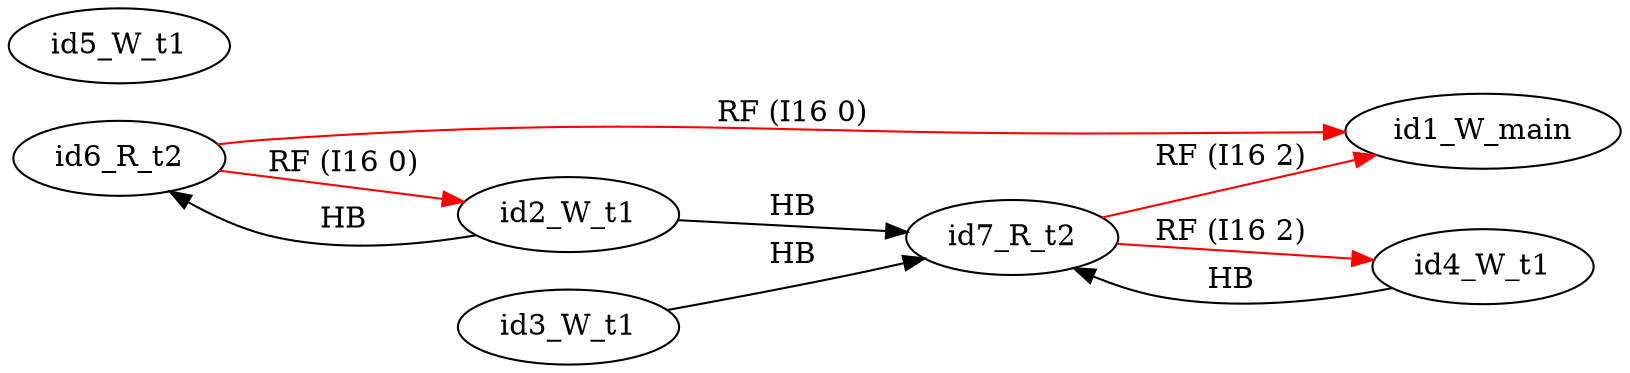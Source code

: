 digraph memory_model {
rankdir=LR;
splines=true; esep=0.5;
id6_R_t2 -> id1_W_main [label = "RF (I16 0)", color="red"];
id6_R_t2 -> id2_W_t1 [label = "RF (I16 0)", color="red"];
id7_R_t2 -> id1_W_main [label = "RF (I16 2)", color="red"];
id7_R_t2 -> id4_W_t1 [label = "RF (I16 2)", color="red"];
id2_W_t1 -> id6_R_t2 [label = "HB", color="black"];
id2_W_t1 -> id7_R_t2 [label = "HB", color="black"];
id3_W_t1 -> id7_R_t2 [label = "HB", color="black"];
id4_W_t1 -> id7_R_t2 [label = "HB", color="black"];
id1_W_main [pos="2.5,8!"]
id2_W_t1 [pos="0,6!"]
id3_W_t1 [pos="0,4!"]
id4_W_t1 [pos="0,2!"]
id5_W_t1 [pos="0,0!"]
id6_R_t2 [pos="5,6!"]
id7_R_t2 [pos="5,4!"]
}